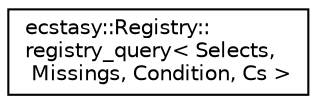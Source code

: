 digraph "Graphical Class Hierarchy"
{
 // LATEX_PDF_SIZE
  edge [fontname="Helvetica",fontsize="10",labelfontname="Helvetica",labelfontsize="10"];
  node [fontname="Helvetica",fontsize="10",shape=record];
  rankdir="LR";
  Node0 [label="ecstasy::Registry::\lregistry_query\< Selects,\l Missings, Condition, Cs \>",height=0.2,width=0.4,color="black", fillcolor="white", style="filled",URL="$structecstasy_1_1_registry_1_1registry__query.html",tooltip="Registry query type from the query selected and missing types."];
}
